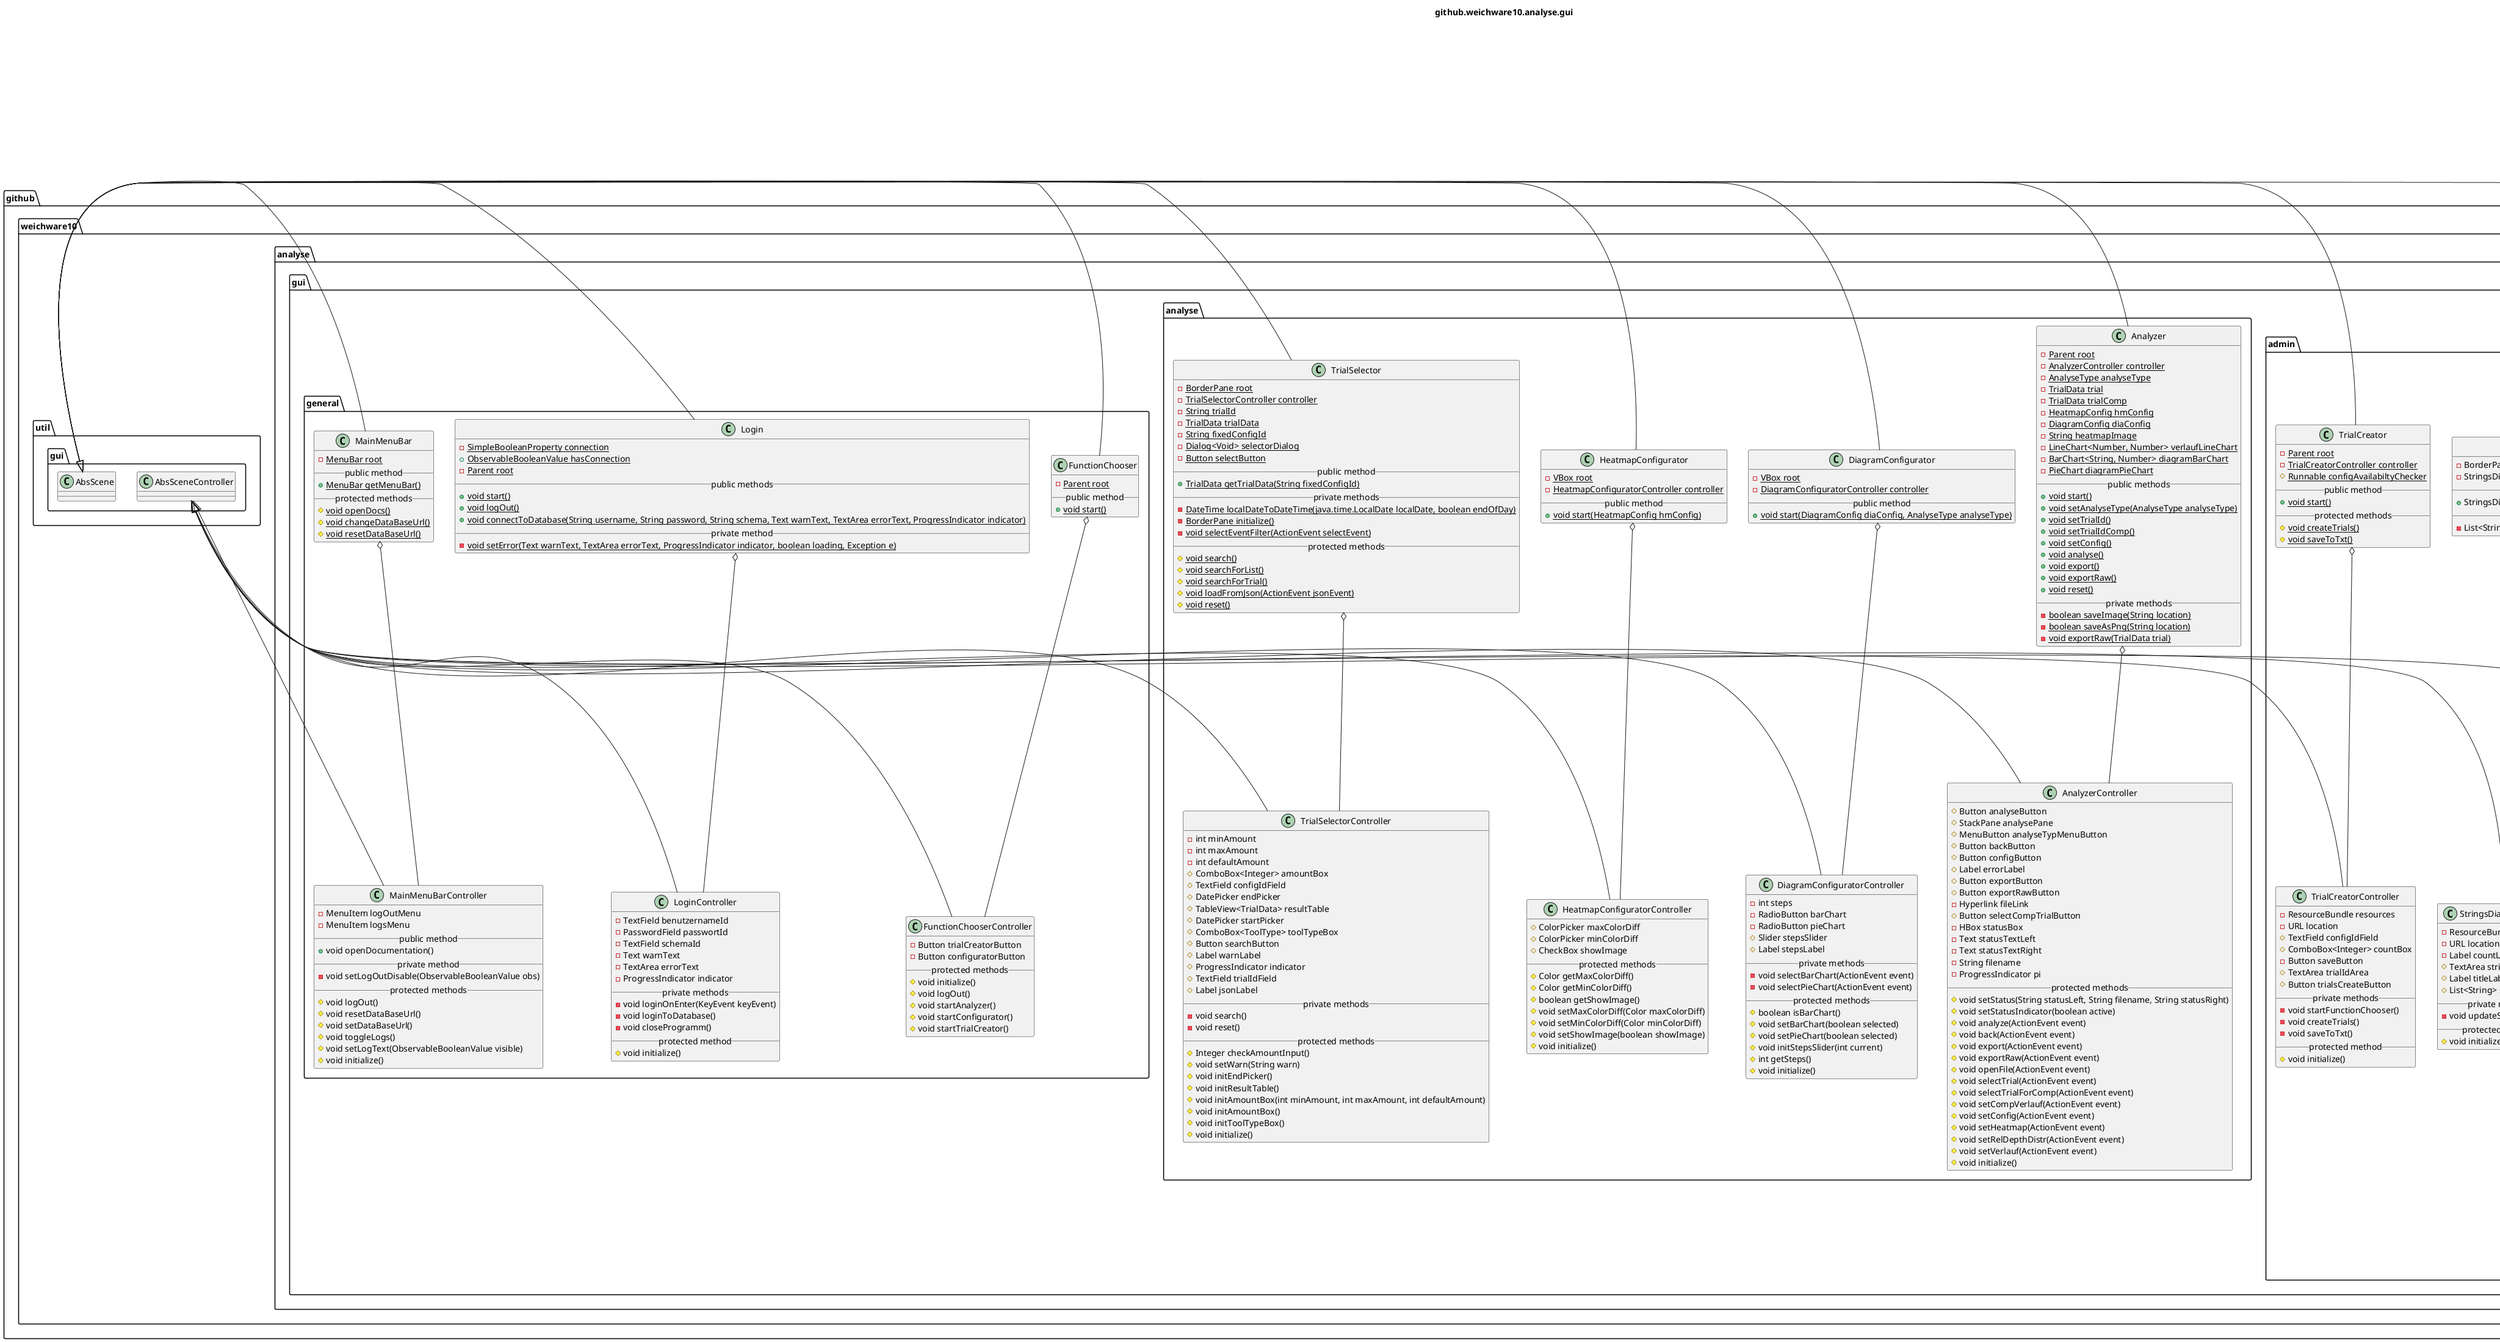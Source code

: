 @startuml github.weichware10.analyse.gui
title github.weichware10.analyse.gui

package github.weichware10.analyse.gui {

    package github.weichware10.analyse.gui.admin {

        class github.weichware10.analyse.gui.admin.Configurator {
            {static}- Parent root
            {static}- ConfiguratorController controller
            {static}- List<String> strings
            {static}- boolean stringsExistInDatabase
            {static}# SimpleObjectProperty<Mode> mode
            {static}# String configId
            __public method__
            {static}+ void start()
            __private methods__
            {static}- void fillGui(Configuration configuration, Mode nextMode)
            {static}- Configuration getConfiguration()
            __protected methods__
            {static}# void loadFromJson()
            {static}# void writeToJson()
            {static}# void loadFromDataBase()
            {static}# void writeToDataBase()
            {static}# void showStringsDialog()
            {static}# Thread updateStringList(List<String> newStr)
            {static}# void changeToEdit()
        }
        enum github.weichware10.analyse.gui.admin.ConfiguratorMode {
            JSONVIEW
            JSONEDIT
            DBVIEW
            DBEDIT
            NEW 
        }
        github.weichware10.analyse.gui.admin.Configurator +-- github.weichware10.analyse.gui.admin.ConfiguratorMode

        class github.weichware10.analyse.gui.admin.ConfiguratorController {
            - ResourceBundle resources
            - URL location
            # GridPane codeChartsConfigPane
            # Label configHeading
            # Label configSubHeading
            # Button dataBaseSaveButton
            # TextField horizontalSplitField
            # TextField imageViewHeightField
            # TextField imageViewWidthField
            # TextField imgUrlField
            # TextField initialSizeFieldX
            # TextField initialSizeFieldY
            # TextField introField
            # TextField iterationsField
            # Button jsonSaveButton
            # TextField maxDepthField
            # TextField outroField
            # CheckBox randomStringsBox
            # CheckBox relativeSizeBox
            # CheckBox showGridBox
            # TextField speedField
            # Button stringIdButton
            # TextField stringIdField
            # TextField timingsGridField
            # TextField timingsImgField
            # ComboBox<ToolType> toolTypeBox
            # CheckBox tutorialBox
            # TextField verticalSplitField
            # TextField questionField
            # GridPane zoomMapsConfigPane
            # TextArea problemArea
            # TextField configIdField
            __private methods__
            - void startFunctionChooser()
            - void loadFromJson()
            - void writeToJson()
            - void loadFromDataBase()
            - void writeToDataBase()
            - void showStringsDialog()
            - void checkInt(ActionEvent event)
            - void checkInt(TextField intField, boolean force)
            - void checkDouble(ActionEvent event)
            - void checkDouble(TextField doubleField, boolean force)
            - void setConfigType()
            - void setTitle()
            - void reset()
            __protected method__
            # void initialize()
        }

        class github.weichware10.analyse.gui.admin.StringsDialog {
            - BorderPane root
            - StringsDialogController controller
            __public method__
            +  StringsDialog(List<String> strings, boolean editable)
            __private method__
            - List<String> convertResult(ButtonType buttonType)
        }

        class github.weichware10.analyse.gui.admin.StringsDialogController {
            - ResourceBundle resources
            - URL location
            - Label countLabel
            # TextArea stringsArea
            # Label titleLabel
            # List<String> strings
            __private method__
            - void updateStrings()
            __protected method__
            # void initialize()
        }

        class github.weichware10.analyse.gui.admin.TrialCreator {
            {static}- Parent root
            {static}- TrialCreatorController controller
            {static}# Runnable configAvailabiltyChecker
            __public method__
            {static}+ void start()
            __protected methods__
            {static}# void createTrials()
            {static}# void saveToTxt()
        }

        class github.weichware10.analyse.gui.admin.TrialCreatorController {
            - ResourceBundle resources
            - URL location
            # TextField configIdField
            # ComboBox<Integer> countBox
            - Button saveButton
            # TextArea trialIdArea
            # Button trialsCreateButton
            __private methods__
            - void startFunctionChooser()
            - void createTrials()
            - void saveToTxt()
            __protected method__
            # void initialize()
        }

    }

    package github.weichware10.analyse.gui.analyse {

        class github.weichware10.analyse.gui.analyse.Analyzer {
            {static}- Parent root
            {static}- AnalyzerController controller
            {static}- AnalyseType analyseType
            {static}- TrialData trial
            {static}- TrialData trialComp
            {static}- HeatmapConfig hmConfig
            {static}- DiagramConfig diaConfig
            {static}- String heatmapImage
            {static}- LineChart<Number, Number> verlaufLineChart
            {static}- BarChart<String, Number> diagramBarChart
            {static}- PieChart diagramPieChart
            __public methods__
            {static}+ void start()
            {static}+ void setAnalyseType(AnalyseType analyseType)
            {static}+ void setTrialId()
            {static}+ void setTrialIdComp()
            {static}+ void setConfig()
            {static}+ void analyse()
            {static}+ void export()
            {static}+ void exportRaw()
            {static}+ void reset()
            __private methods__
            {static}- boolean saveImage(String location)
            {static}- boolean saveAsPng(String location)
            {static}- void exportRaw(TrialData trial)
        }

        class github.weichware10.analyse.gui.analyse.AnalyzerController {
            # Button analyseButton
            # StackPane analysePane
            # MenuButton analyseTypMenuButton
            # Button backButton
            # Button configButton
            # Label errorLabel
            # Button exportButton
            # Button exportRawButton
            - Hyperlink fileLink
            # Button selectCompTrialButton
            - HBox statusBox
            - Text statusTextLeft
            - Text statusTextRight
            - String filename
            - ProgressIndicator pi
            __protected methods__
            # void setStatus(String statusLeft, String filename, String statusRight)
            # void setStatusIndicator(boolean active)
            # void analyze(ActionEvent event)
            # void back(ActionEvent event)
            # void export(ActionEvent event)
            # void exportRaw(ActionEvent event)
            # void openFile(ActionEvent event)
            # void selectTrial(ActionEvent event)
            # void selectTrialForComp(ActionEvent event)
            # void setCompVerlauf(ActionEvent event)
            # void setConfig(ActionEvent event)
            # void setHeatmap(ActionEvent event)
            # void setRelDepthDistr(ActionEvent event)
            # void setVerlauf(ActionEvent event)
            # void initialize()
        }

        class github.weichware10.analyse.gui.analyse.DiagramConfigurator {
            {static}- VBox root
            {static}- DiagramConfiguratorController controller
            __public method__
            {static}+ void start(DiagramConfig diaConfig, AnalyseType analyseType)
        }

        class github.weichware10.analyse.gui.analyse.DiagramConfiguratorController {
            - int steps
            - RadioButton barChart
            - RadioButton pieChart
            # Slider stepsSlider
            # Label stepsLabel
            __private methods__
            - void selectBarChart(ActionEvent event)
            - void selectPieChart(ActionEvent event)
            __protected methods__
            # boolean isBarChart()
            # void setBarChart(boolean selected)
            # void setPieChart(boolean selected)
            # void initStepsSlider(int current)
            # int getSteps()
            # void initialize()
        }

        class github.weichware10.analyse.gui.analyse.HeatmapConfigurator {
            {static}- VBox root
            {static}- HeatmapConfiguratorController controller
            __public method__
            {static}+ void start(HeatmapConfig hmConfig)
        }

        class github.weichware10.analyse.gui.analyse.HeatmapConfiguratorController {
            # ColorPicker maxColorDiff
            # ColorPicker minColorDiff
            # CheckBox showImage
            __protected methods__
            # Color getMaxColorDiff()
            # Color getMinColorDiff()
            # boolean getShowImage()
            # void setMaxColorDiff(Color maxColorDiff)
            # void setMinColorDiff(Color minColorDiff)
            # void setShowImage(boolean showImage)
            # void initialize()
        }

        class github.weichware10.analyse.gui.analyse.TrialSelector {
            {static}- BorderPane root
            {static}- TrialSelectorController controller
            {static}- String trialId
            {static}- TrialData trialData
            {static}- String fixedConfigId
            {static}- Dialog<Void> selectorDialog
            {static}- Button selectButton
            __public method__
            {static}+ TrialData getTrialData(String fixedConfigId)
            __private methods__
            {static}- DateTime localDateToDateTime(java.time.LocalDate localDate, boolean endOfDay)
            {static}- BorderPane initialize()
            {static}- void selectEventFilter(ActionEvent selectEvent)
            __protected methods__
            {static}# void search()
            {static}# void searchForList()
            {static}# void searchForTrial()
            {static}# void loadFromJson(ActionEvent jsonEvent)
            {static}# void reset()
        }

        class github.weichware10.analyse.gui.analyse.TrialSelectorController {
            - int minAmount
            - int maxAmount
            - int defaultAmount
            # ComboBox<Integer> amountBox
            # TextField configIdField
            # DatePicker endPicker
            # TableView<TrialData> resultTable
            # DatePicker startPicker
            # ComboBox<ToolType> toolTypeBox
            # Button searchButton
            # Label warnLabel
            # ProgressIndicator indicator
            # TextField trialIdField
            # Label jsonLabel
            __private methods__
            - void search()
            - void reset()
            __protected methods__
            # Integer checkAmountInput()
            # void setWarn(String warn)
            # void initEndPicker()
            # void initResultTable()
            # void initAmountBox(int minAmount, int maxAmount, int defaultAmount)
            # void initAmountBox()
            # void initToolTypeBox()
            # void initialize()
        }

    }

    package github.weichware10.analyse.gui.general {
        class github.weichware10.analyse.gui.general.FunctionChooser {
            {static}- Parent root
            __public method__
            {static}+ void start()
        }

        class github.weichware10.analyse.gui.general.FunctionChooserController {
            - Button trialCreatorButton
            - Button configuratorButton
            __protected methods__
            # void initialize()
            # void logOut()
            # void startAnalyzer()
            # void startConfigurator()
            # void startTrialCreator()
        }

        class github.weichware10.analyse.gui.general.Login {
            {static}- SimpleBooleanProperty connection
            {static}+ ObservableBooleanValue hasConnection
            {static}- Parent root
            __public methods__
            {static}+ void start()
            {static}+ void logOut()
            {static}+ void connectToDatabase(String username, String password, String schema, Text warnText, TextArea errorText, ProgressIndicator indicator)
            __private method__
            {static}- void setError(Text warnText, TextArea errorText, ProgressIndicator indicator, boolean loading, Exception e)
        }

        class github.weichware10.analyse.gui.general.LoginController {
            - TextField benutzernameId
            - PasswordField passwortId
            - TextField schemaId
            - Text warnText
            - TextArea errorText
            - ProgressIndicator indicator
            __private methods__
            - void loginOnEnter(KeyEvent keyEvent)
            - void loginToDatabase()
            - void closeProgramm()
            __protected method__
            # void initialize()
        }

        class github.weichware10.analyse.gui.general.MainMenuBar {
            {static}- MenuBar root
            __public method__
            {static}+ MenuBar getMenuBar()
            __protected methods__
            {static}# void openDocs()
            {static}# void changeDataBaseUrl()
            {static}# void resetDataBaseUrl()
        }

        class github.weichware10.analyse.gui.general.MainMenuBarController {
            - MenuItem logOutMenu
            - MenuItem logsMenu
            __public method__
            + void openDocumentation()
            __private method__
            - void setLogOutDisable(ObservableBooleanValue obs)
            __protected methods__
            # void logOut()
            # void resetDataBaseUrl()
            # void setDataBaseUrl()
            # void toggleLogs()
            # void setLogText(ObservableBooleanValue visible)
            # void initialize()
        }

    }
}
' Interaktionen admin
github.weichware10.analyse.gui.admin.Configurator o-- github.weichware10.analyse.gui.admin.ConfiguratorController
github.weichware10.analyse.gui.admin.StringsDialog o-- github.weichware10.analyse.gui.admin.StringsDialogController
github.weichware10.analyse.gui.admin.TrialCreator o-- github.weichware10.analyse.gui.admin.TrialCreatorController

' Interaktionen analyse
github.weichware10.analyse.gui.analyse.Analyzer o-- github.weichware10.analyse.gui.analyse.AnalyzerController
github.weichware10.analyse.gui.analyse.DiagramConfigurator o-- github.weichware10.analyse.gui.analyse.DiagramConfiguratorController
github.weichware10.analyse.gui.analyse.HeatmapConfigurator o-- github.weichware10.analyse.gui.analyse.HeatmapConfiguratorController
github.weichware10.analyse.gui.analyse.TrialSelector o-- github.weichware10.analyse.gui.analyse.TrialSelectorController

' Interaktionen general
github.weichware10.analyse.gui.general.Login o-- github.weichware10.analyse.gui.general.LoginController
github.weichware10.analyse.gui.general.MainMenuBar o-- github.weichware10.analyse.gui.general.MainMenuBarController
github.weichware10.analyse.gui.general.FunctionChooser o-- github.weichware10.analyse.gui.general.FunctionChooserController

class github.weichware10.util.gui.AbsScene
github.weichware10.util.gui.AbsScene <|-- github.weichware10.analyse.gui.admin.Configurator
class github.weichware10.util.gui.AbsSceneController
github.weichware10.util.gui.AbsSceneController <|-- github.weichware10.analyse.gui.admin.ConfiguratorController
class javafx.scene.control.Dialog
javafx.scene.control.Dialog <|-- github.weichware10.analyse.gui.admin.StringsDialog
github.weichware10.util.gui.AbsSceneController <|-l- github.weichware10.analyse.gui.admin.StringsDialogController
github.weichware10.util.gui.AbsScene <|-- github.weichware10.analyse.gui.admin.TrialCreator
github.weichware10.util.gui.AbsSceneController <|-l- github.weichware10.analyse.gui.admin.TrialCreatorController
github.weichware10.util.gui.AbsScene <|-- github.weichware10.analyse.gui.analyse.Analyzer
github.weichware10.util.gui.AbsSceneController <|-l- github.weichware10.analyse.gui.analyse.AnalyzerController
github.weichware10.util.gui.AbsScene <|-- github.weichware10.analyse.gui.analyse.DiagramConfigurator
github.weichware10.util.gui.AbsSceneController <|-l- github.weichware10.analyse.gui.analyse.DiagramConfiguratorController
github.weichware10.util.gui.AbsScene <|-- github.weichware10.analyse.gui.analyse.HeatmapConfigurator
github.weichware10.util.gui.AbsSceneController <|-l- github.weichware10.analyse.gui.analyse.HeatmapConfiguratorController
github.weichware10.util.gui.AbsScene <|-- github.weichware10.analyse.gui.analyse.TrialSelector
github.weichware10.util.gui.AbsSceneController <|-l- github.weichware10.analyse.gui.analyse.TrialSelectorController
github.weichware10.util.gui.AbsScene <|-- github.weichware10.analyse.gui.general.FunctionChooser
github.weichware10.util.gui.AbsSceneController <|-l- github.weichware10.analyse.gui.general.FunctionChooserController
github.weichware10.util.gui.AbsScene <|-- github.weichware10.analyse.gui.general.Login
github.weichware10.util.gui.AbsSceneController <|-l- github.weichware10.analyse.gui.general.LoginController
github.weichware10.util.gui.AbsScene <|-- github.weichware10.analyse.gui.general.MainMenuBar
github.weichware10.util.gui.AbsSceneController <|-l- github.weichware10.analyse.gui.general.MainMenuBarController

@enduml